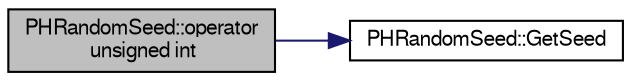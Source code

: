 digraph "PHRandomSeed::operator unsigned int"
{
  bgcolor="transparent";
  edge [fontname="FreeSans",fontsize="10",labelfontname="FreeSans",labelfontsize="10"];
  node [fontname="FreeSans",fontsize="10",shape=record];
  rankdir="LR";
  Node1 [label="PHRandomSeed::operator\l unsigned int",height=0.2,width=0.4,color="black", fillcolor="grey75", style="filled" fontcolor="black"];
  Node1 -> Node2 [color="midnightblue",fontsize="10",style="solid",fontname="FreeSans"];
  Node2 [label="PHRandomSeed::GetSeed",height=0.2,width=0.4,color="black",URL="$dd/d1f/classPHRandomSeed.html#a5418cdc134aabef0a1556c102a790b5f",tooltip="get a seed "];
}
